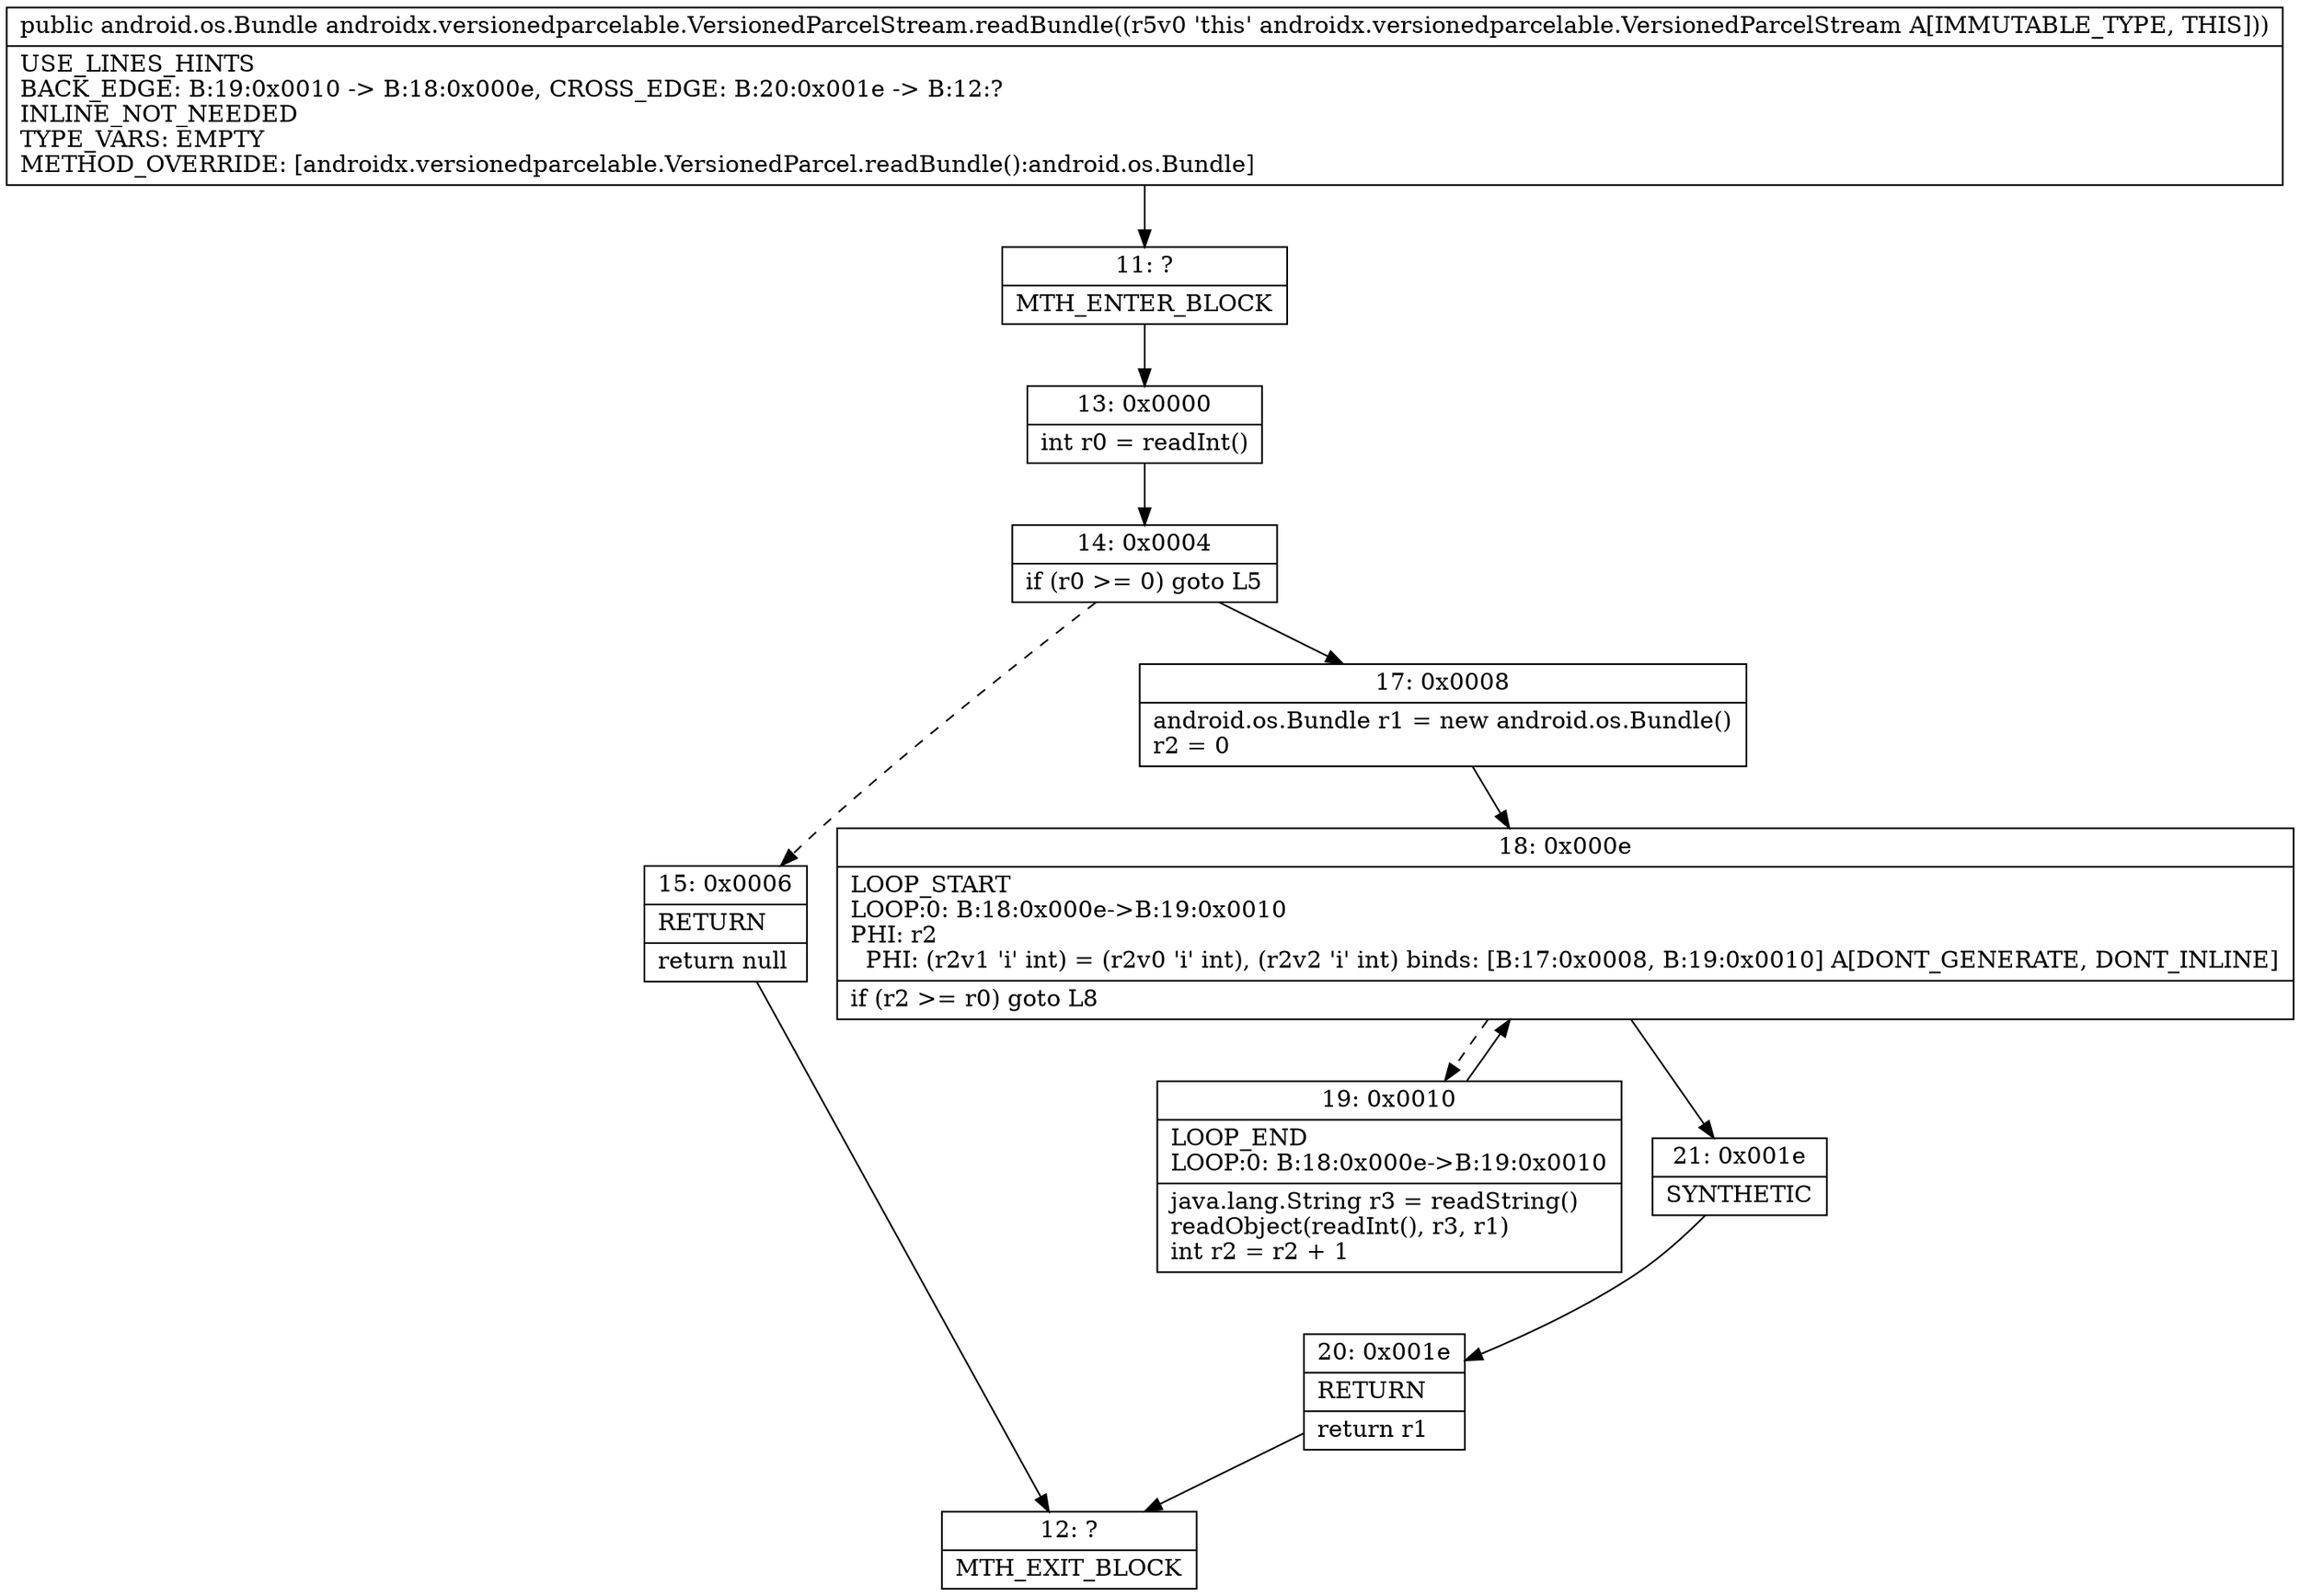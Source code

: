 digraph "CFG forandroidx.versionedparcelable.VersionedParcelStream.readBundle()Landroid\/os\/Bundle;" {
Node_11 [shape=record,label="{11\:\ ?|MTH_ENTER_BLOCK\l}"];
Node_13 [shape=record,label="{13\:\ 0x0000|int r0 = readInt()\l}"];
Node_14 [shape=record,label="{14\:\ 0x0004|if (r0 \>= 0) goto L5\l}"];
Node_15 [shape=record,label="{15\:\ 0x0006|RETURN\l|return null\l}"];
Node_12 [shape=record,label="{12\:\ ?|MTH_EXIT_BLOCK\l}"];
Node_17 [shape=record,label="{17\:\ 0x0008|android.os.Bundle r1 = new android.os.Bundle()\lr2 = 0\l}"];
Node_18 [shape=record,label="{18\:\ 0x000e|LOOP_START\lLOOP:0: B:18:0x000e\-\>B:19:0x0010\lPHI: r2 \l  PHI: (r2v1 'i' int) = (r2v0 'i' int), (r2v2 'i' int) binds: [B:17:0x0008, B:19:0x0010] A[DONT_GENERATE, DONT_INLINE]\l|if (r2 \>= r0) goto L8\l}"];
Node_19 [shape=record,label="{19\:\ 0x0010|LOOP_END\lLOOP:0: B:18:0x000e\-\>B:19:0x0010\l|java.lang.String r3 = readString()\lreadObject(readInt(), r3, r1)\lint r2 = r2 + 1\l}"];
Node_21 [shape=record,label="{21\:\ 0x001e|SYNTHETIC\l}"];
Node_20 [shape=record,label="{20\:\ 0x001e|RETURN\l|return r1\l}"];
MethodNode[shape=record,label="{public android.os.Bundle androidx.versionedparcelable.VersionedParcelStream.readBundle((r5v0 'this' androidx.versionedparcelable.VersionedParcelStream A[IMMUTABLE_TYPE, THIS]))  | USE_LINES_HINTS\lBACK_EDGE: B:19:0x0010 \-\> B:18:0x000e, CROSS_EDGE: B:20:0x001e \-\> B:12:?\lINLINE_NOT_NEEDED\lTYPE_VARS: EMPTY\lMETHOD_OVERRIDE: [androidx.versionedparcelable.VersionedParcel.readBundle():android.os.Bundle]\l}"];
MethodNode -> Node_11;Node_11 -> Node_13;
Node_13 -> Node_14;
Node_14 -> Node_15[style=dashed];
Node_14 -> Node_17;
Node_15 -> Node_12;
Node_17 -> Node_18;
Node_18 -> Node_19[style=dashed];
Node_18 -> Node_21;
Node_19 -> Node_18;
Node_21 -> Node_20;
Node_20 -> Node_12;
}

